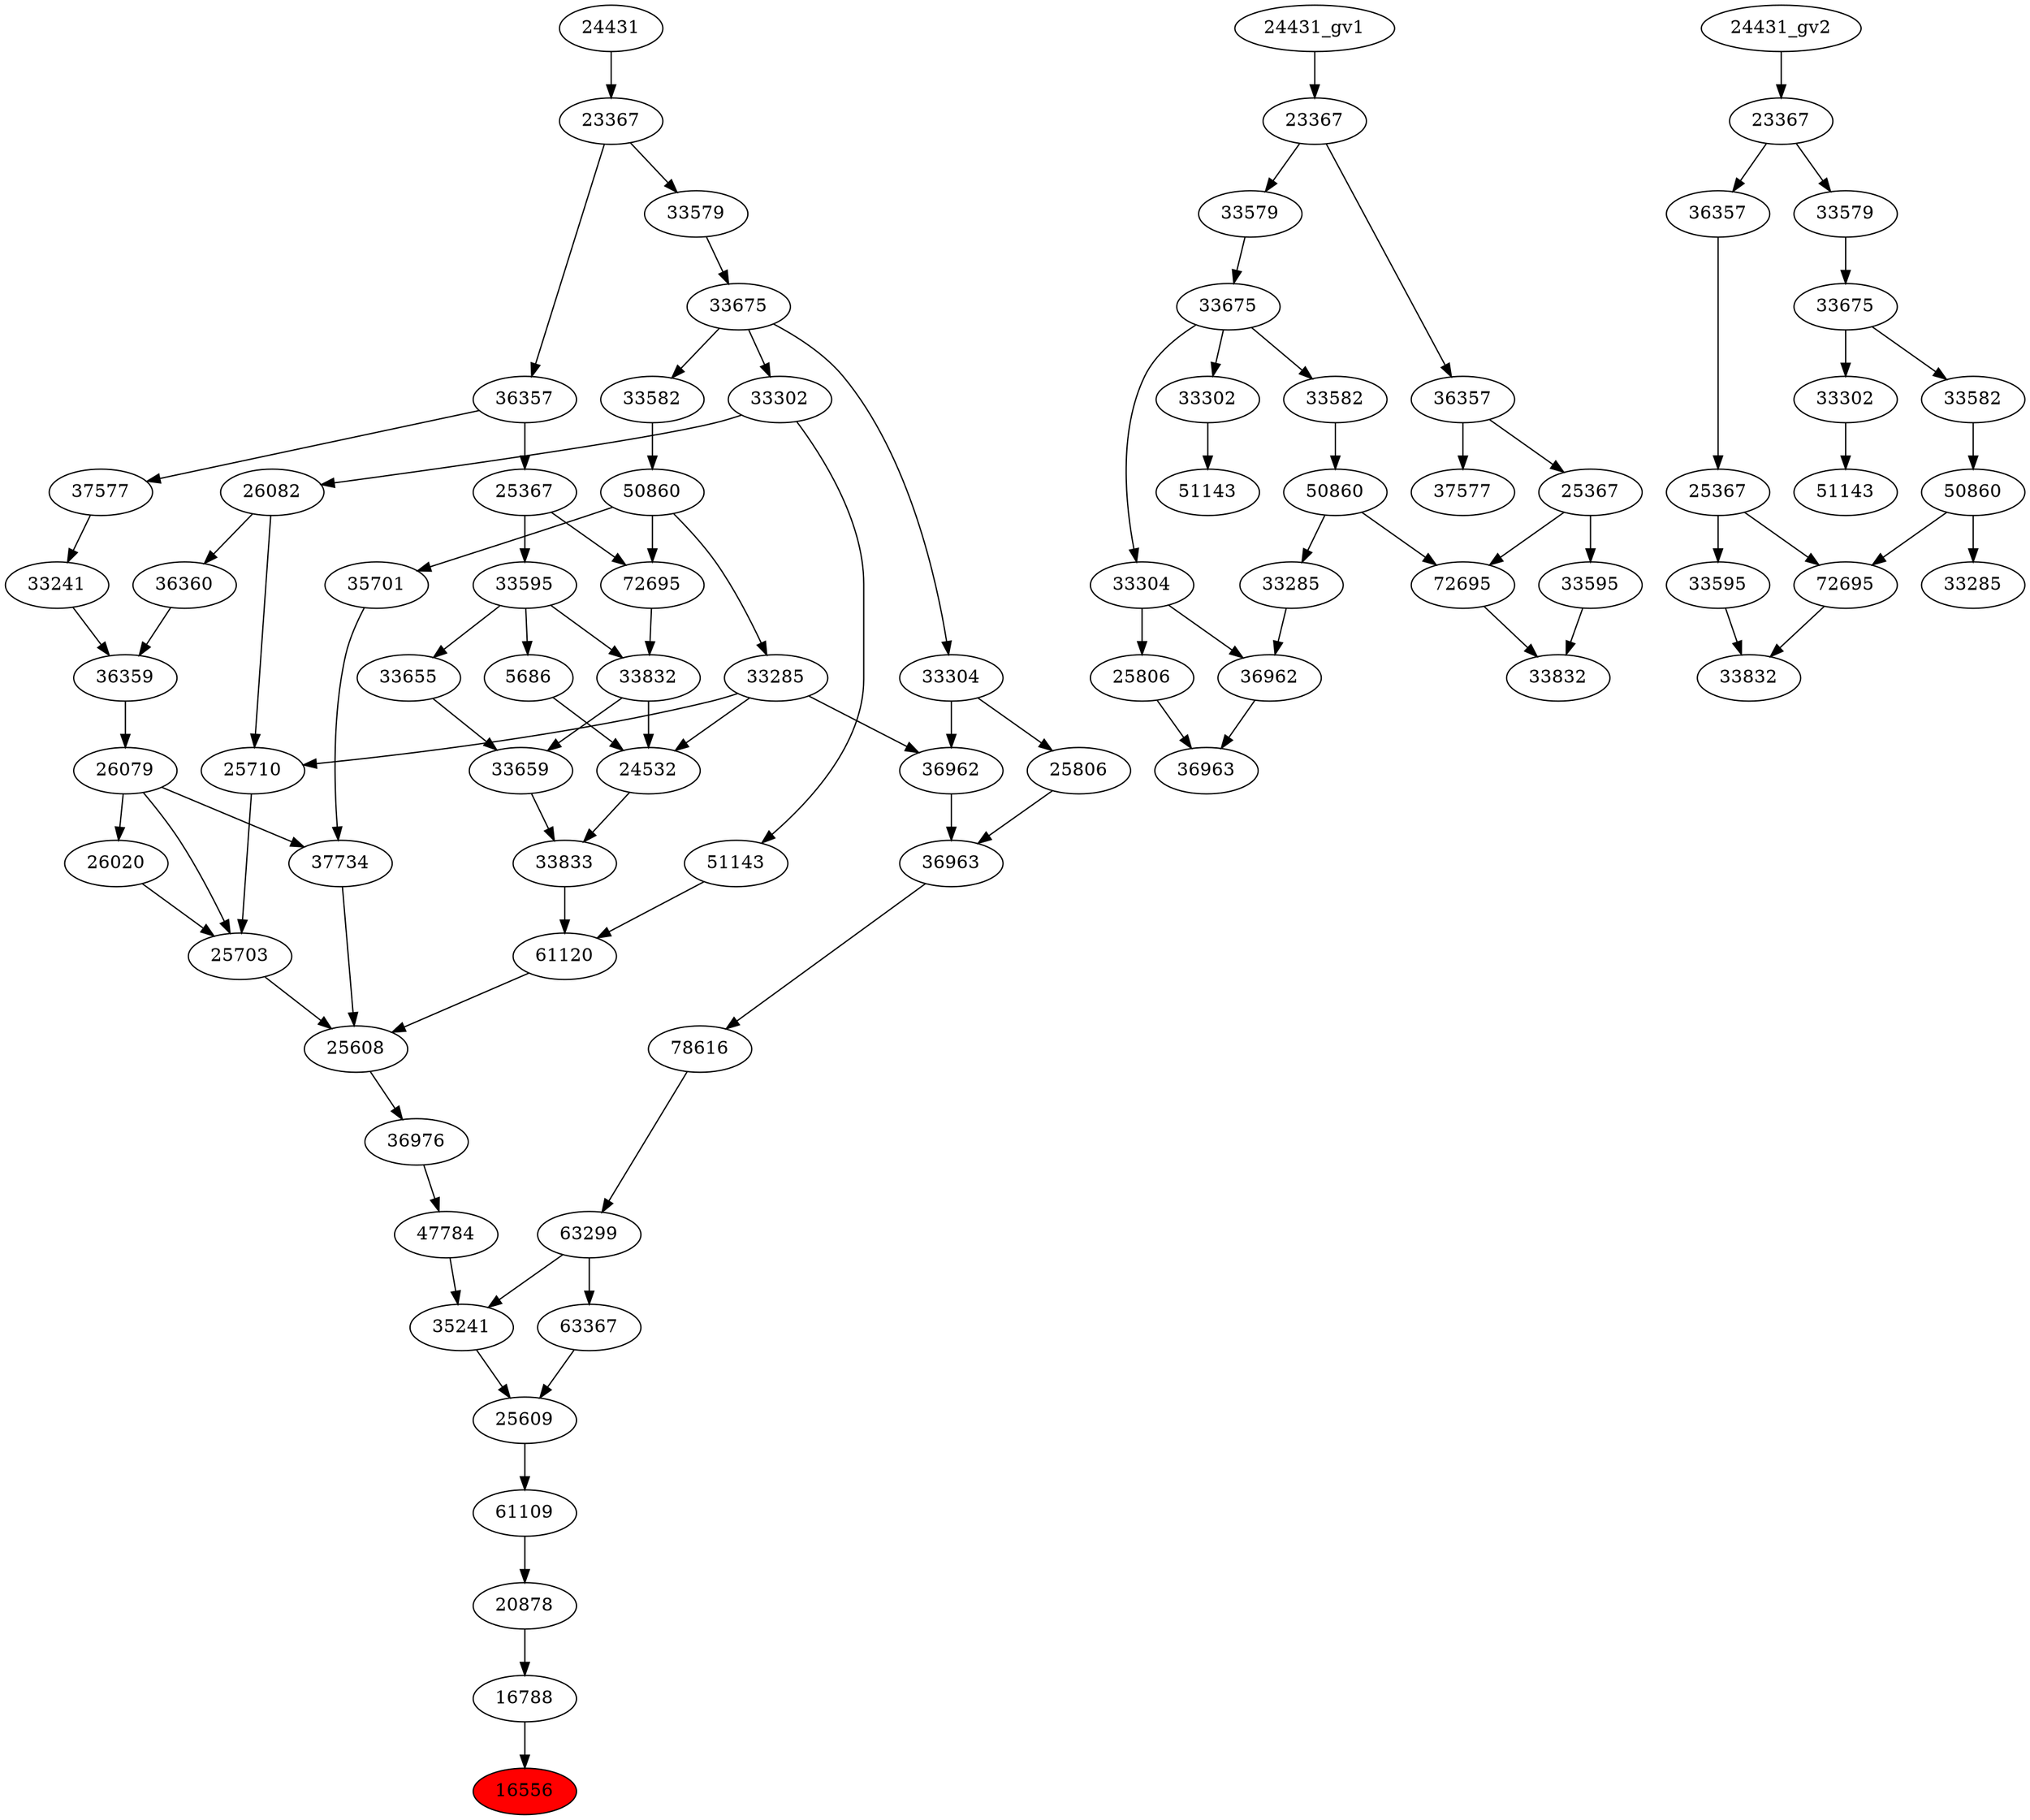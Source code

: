 strict digraph root {
	node [label="\N"];
	{
		node [fillcolor="",
			label="\N",
			style=""
		];
		16556		 [fillcolor=red,
			label=16556,
			style=filled];
		16788		 [label=16788];
		16788 -> 16556;
		20878		 [label=20878];
		20878 -> 16788;
		61109		 [label=61109];
		61109 -> 20878;
		25609		 [label=25609];
		25609 -> 61109;
		35241		 [label=35241];
		35241 -> 25609;
		63367		 [label=63367];
		63367 -> 25609;
		47784		 [label=47784];
		47784 -> 35241;
		63299		 [label=63299];
		63299 -> 35241;
		63299 -> 63367;
		36976		 [label=36976];
		36976 -> 47784;
		78616		 [label=78616];
		78616 -> 63299;
		25608		 [label=25608];
		25608 -> 36976;
		36963		 [label=36963];
		36963 -> 78616;
		25703		 [label=25703];
		25703 -> 25608;
		37734		 [label=37734];
		37734 -> 25608;
		61120		 [label=61120];
		61120 -> 25608;
		36962		 [label=36962];
		36962 -> 36963;
		25806		 [label=25806];
		25806 -> 36963;
		26020		 [label=26020];
		26020 -> 25703;
		26079		 [label=26079];
		26079 -> 25703;
		26079 -> 37734;
		26079 -> 26020;
		25710		 [label=25710];
		25710 -> 25703;
		35701		 [label=35701];
		35701 -> 37734;
		51143		 [label=51143];
		51143 -> 61120;
		33833		 [label=33833];
		33833 -> 61120;
		33285		 [label=33285];
		33285 -> 36962;
		33285 -> 25710;
		24532		 [label=24532];
		33285 -> 24532;
		33304		 [label=33304];
		33304 -> 36962;
		33304 -> 25806;
		36359		 [label=36359];
		36359 -> 26079;
		26082		 [label=26082];
		26082 -> 25710;
		36360		 [label=36360];
		26082 -> 36360;
		50860		 [label=50860];
		50860 -> 35701;
		50860 -> 33285;
		72695		 [label=72695];
		50860 -> 72695;
		33302		 [label=33302];
		33302 -> 51143;
		33302 -> 26082;
		33659		 [label=33659];
		33659 -> 33833;
		24532 -> 33833;
		33675		 [label=33675];
		33675 -> 33304;
		33675 -> 33302;
		33582		 [label=33582];
		33675 -> 33582;
		33241		 [label=33241];
		33241 -> 36359;
		36360 -> 36359;
		33582 -> 50860;
		33655		 [label=33655];
		33655 -> 33659;
		33832		 [label=33832];
		33832 -> 33659;
		33832 -> 24532;
		5686		 [label=5686];
		5686 -> 24532;
		33579		 [label=33579];
		33579 -> 33675;
		37577		 [label=37577];
		37577 -> 33241;
		33595		 [label=33595];
		33595 -> 33655;
		33595 -> 33832;
		33595 -> 5686;
		72695 -> 33832;
		23367		 [label=23367];
		23367 -> 33579;
		36357		 [label=36357];
		23367 -> 36357;
		36357 -> 37577;
		25367		 [label=25367];
		36357 -> 25367;
		25367 -> 33595;
		25367 -> 72695;
		24431		 [label=24431];
		24431 -> 23367;
	}
	{
		node [label="\N"];
		"36963_gv1"		 [label=36963];
		"36962_gv1"		 [label=36962];
		"36962_gv1" -> "36963_gv1";
		"25806_gv1"		 [label=25806];
		"25806_gv1" -> "36963_gv1";
		"33285_gv1"		 [label=33285];
		"33285_gv1" -> "36962_gv1";
		"33304_gv1"		 [label=33304];
		"33304_gv1" -> "36962_gv1";
		"33304_gv1" -> "25806_gv1";
		"51143_gv1"		 [label=51143];
		"33302_gv1"		 [label=33302];
		"33302_gv1" -> "51143_gv1";
		"50860_gv1"		 [label=50860];
		"50860_gv1" -> "33285_gv1";
		"72695_gv1"		 [label=72695];
		"50860_gv1" -> "72695_gv1";
		"33675_gv1"		 [label=33675];
		"33675_gv1" -> "33304_gv1";
		"33675_gv1" -> "33302_gv1";
		"33582_gv1"		 [label=33582];
		"33675_gv1" -> "33582_gv1";
		"33582_gv1" -> "50860_gv1";
		"33579_gv1"		 [label=33579];
		"33579_gv1" -> "33675_gv1";
		"33832_gv1"		 [label=33832];
		"72695_gv1" -> "33832_gv1";
		"33595_gv1"		 [label=33595];
		"33595_gv1" -> "33832_gv1";
		"23367_gv1"		 [label=23367];
		"23367_gv1" -> "33579_gv1";
		"36357_gv1"		 [label=36357];
		"23367_gv1" -> "36357_gv1";
		"37577_gv1"		 [label=37577];
		"36357_gv1" -> "37577_gv1";
		"25367_gv1"		 [label=25367];
		"36357_gv1" -> "25367_gv1";
		"25367_gv1" -> "72695_gv1";
		"25367_gv1" -> "33595_gv1";
		"24431_gv1" -> "23367_gv1";
	}
	{
		node [label="\N"];
		"33285_gv2"		 [label=33285];
		"50860_gv2"		 [label=50860];
		"50860_gv2" -> "33285_gv2";
		"72695_gv2"		 [label=72695];
		"50860_gv2" -> "72695_gv2";
		"33832_gv2"		 [label=33832];
		"72695_gv2" -> "33832_gv2";
		"33595_gv2"		 [label=33595];
		"33595_gv2" -> "33832_gv2";
		"51143_gv2"		 [label=51143];
		"33302_gv2"		 [label=33302];
		"33302_gv2" -> "51143_gv2";
		"33582_gv2"		 [label=33582];
		"33582_gv2" -> "50860_gv2";
		"25367_gv2"		 [label=25367];
		"25367_gv2" -> "72695_gv2";
		"25367_gv2" -> "33595_gv2";
		"33675_gv2"		 [label=33675];
		"33675_gv2" -> "33302_gv2";
		"33675_gv2" -> "33582_gv2";
		"36357_gv2"		 [label=36357];
		"36357_gv2" -> "25367_gv2";
		"33579_gv2"		 [label=33579];
		"33579_gv2" -> "33675_gv2";
		"23367_gv2"		 [label=23367];
		"23367_gv2" -> "36357_gv2";
		"23367_gv2" -> "33579_gv2";
		"24431_gv2" -> "23367_gv2";
	}
}
